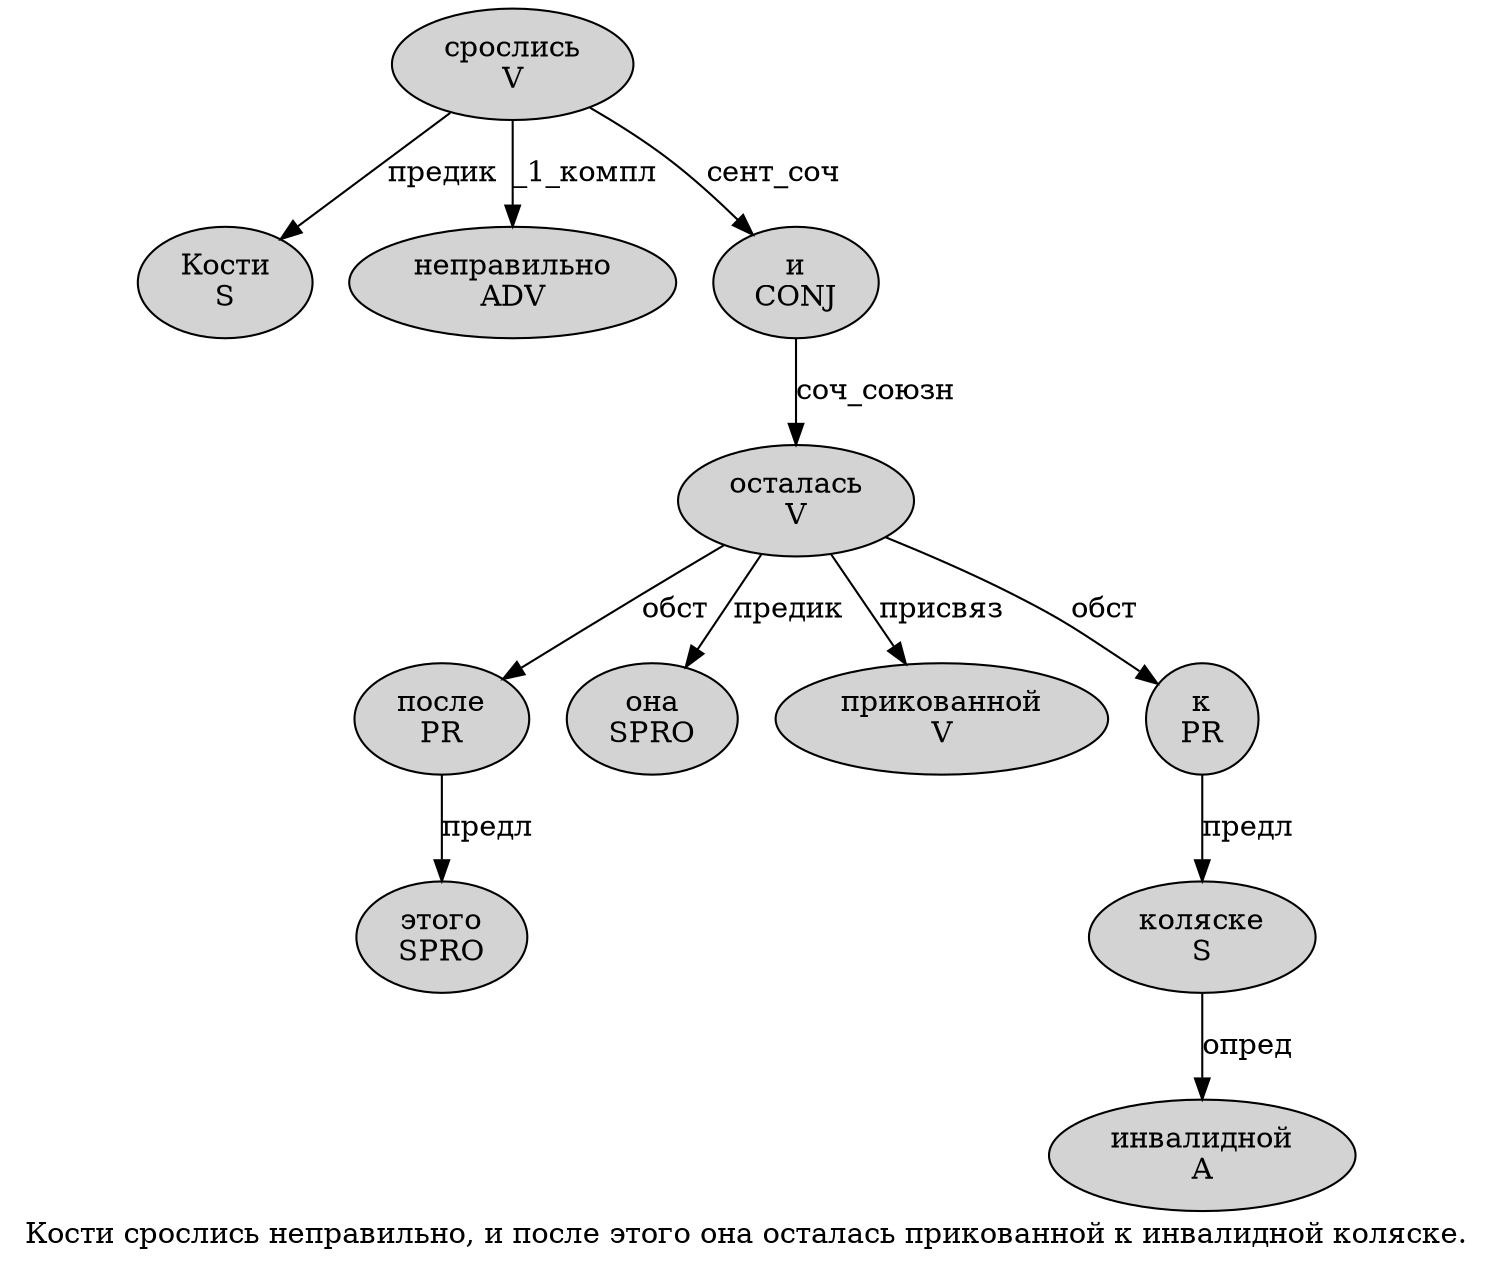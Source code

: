 digraph SENTENCE_71 {
	graph [label="Кости срослись неправильно, и после этого она осталась прикованной к инвалидной коляске."]
	node [style=filled]
		0 [label="Кости
S" color="" fillcolor=lightgray penwidth=1 shape=ellipse]
		1 [label="срослись
V" color="" fillcolor=lightgray penwidth=1 shape=ellipse]
		2 [label="неправильно
ADV" color="" fillcolor=lightgray penwidth=1 shape=ellipse]
		4 [label="и
CONJ" color="" fillcolor=lightgray penwidth=1 shape=ellipse]
		5 [label="после
PR" color="" fillcolor=lightgray penwidth=1 shape=ellipse]
		6 [label="этого
SPRO" color="" fillcolor=lightgray penwidth=1 shape=ellipse]
		7 [label="она
SPRO" color="" fillcolor=lightgray penwidth=1 shape=ellipse]
		8 [label="осталась
V" color="" fillcolor=lightgray penwidth=1 shape=ellipse]
		9 [label="прикованной
V" color="" fillcolor=lightgray penwidth=1 shape=ellipse]
		10 [label="к
PR" color="" fillcolor=lightgray penwidth=1 shape=ellipse]
		11 [label="инвалидной
A" color="" fillcolor=lightgray penwidth=1 shape=ellipse]
		12 [label="коляске
S" color="" fillcolor=lightgray penwidth=1 shape=ellipse]
			4 -> 8 [label="соч_союзн"]
			12 -> 11 [label="опред"]
			8 -> 5 [label="обст"]
			8 -> 7 [label="предик"]
			8 -> 9 [label="присвяз"]
			8 -> 10 [label="обст"]
			10 -> 12 [label="предл"]
			1 -> 0 [label="предик"]
			1 -> 2 [label="_1_компл"]
			1 -> 4 [label="сент_соч"]
			5 -> 6 [label="предл"]
}